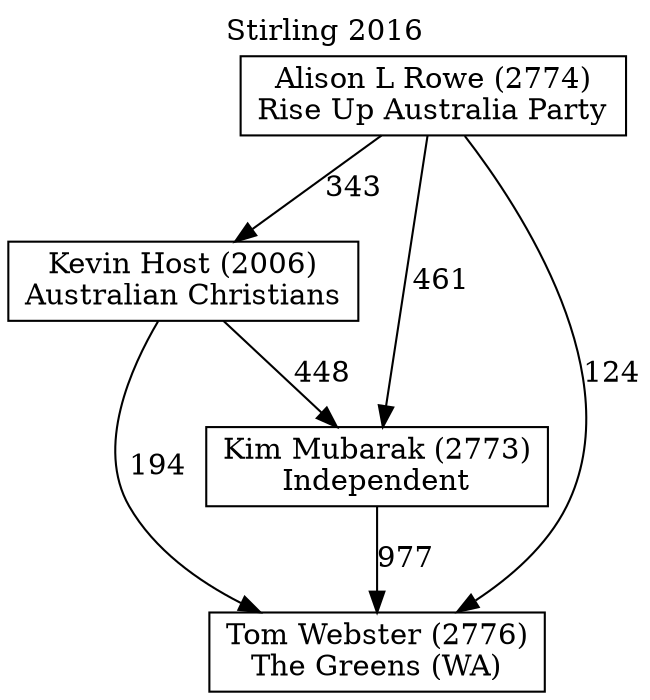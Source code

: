 // House preference flow
digraph "Tom Webster (2776)_Stirling_2016" {
	graph [label="Stirling 2016" labelloc=t mclimit=10]
	node [shape=box]
	"Alison L Rowe (2774)" [label="Alison L Rowe (2774)
Rise Up Australia Party"]
	"Kevin Host (2006)" [label="Kevin Host (2006)
Australian Christians"]
	"Kim Mubarak (2773)" [label="Kim Mubarak (2773)
Independent"]
	"Tom Webster (2776)" [label="Tom Webster (2776)
The Greens (WA)"]
	"Alison L Rowe (2774)" -> "Kevin Host (2006)" [label=343]
	"Alison L Rowe (2774)" -> "Kim Mubarak (2773)" [label=461]
	"Alison L Rowe (2774)" -> "Tom Webster (2776)" [label=124]
	"Kevin Host (2006)" -> "Kim Mubarak (2773)" [label=448]
	"Kevin Host (2006)" -> "Tom Webster (2776)" [label=194]
	"Kim Mubarak (2773)" -> "Tom Webster (2776)" [label=977]
}
